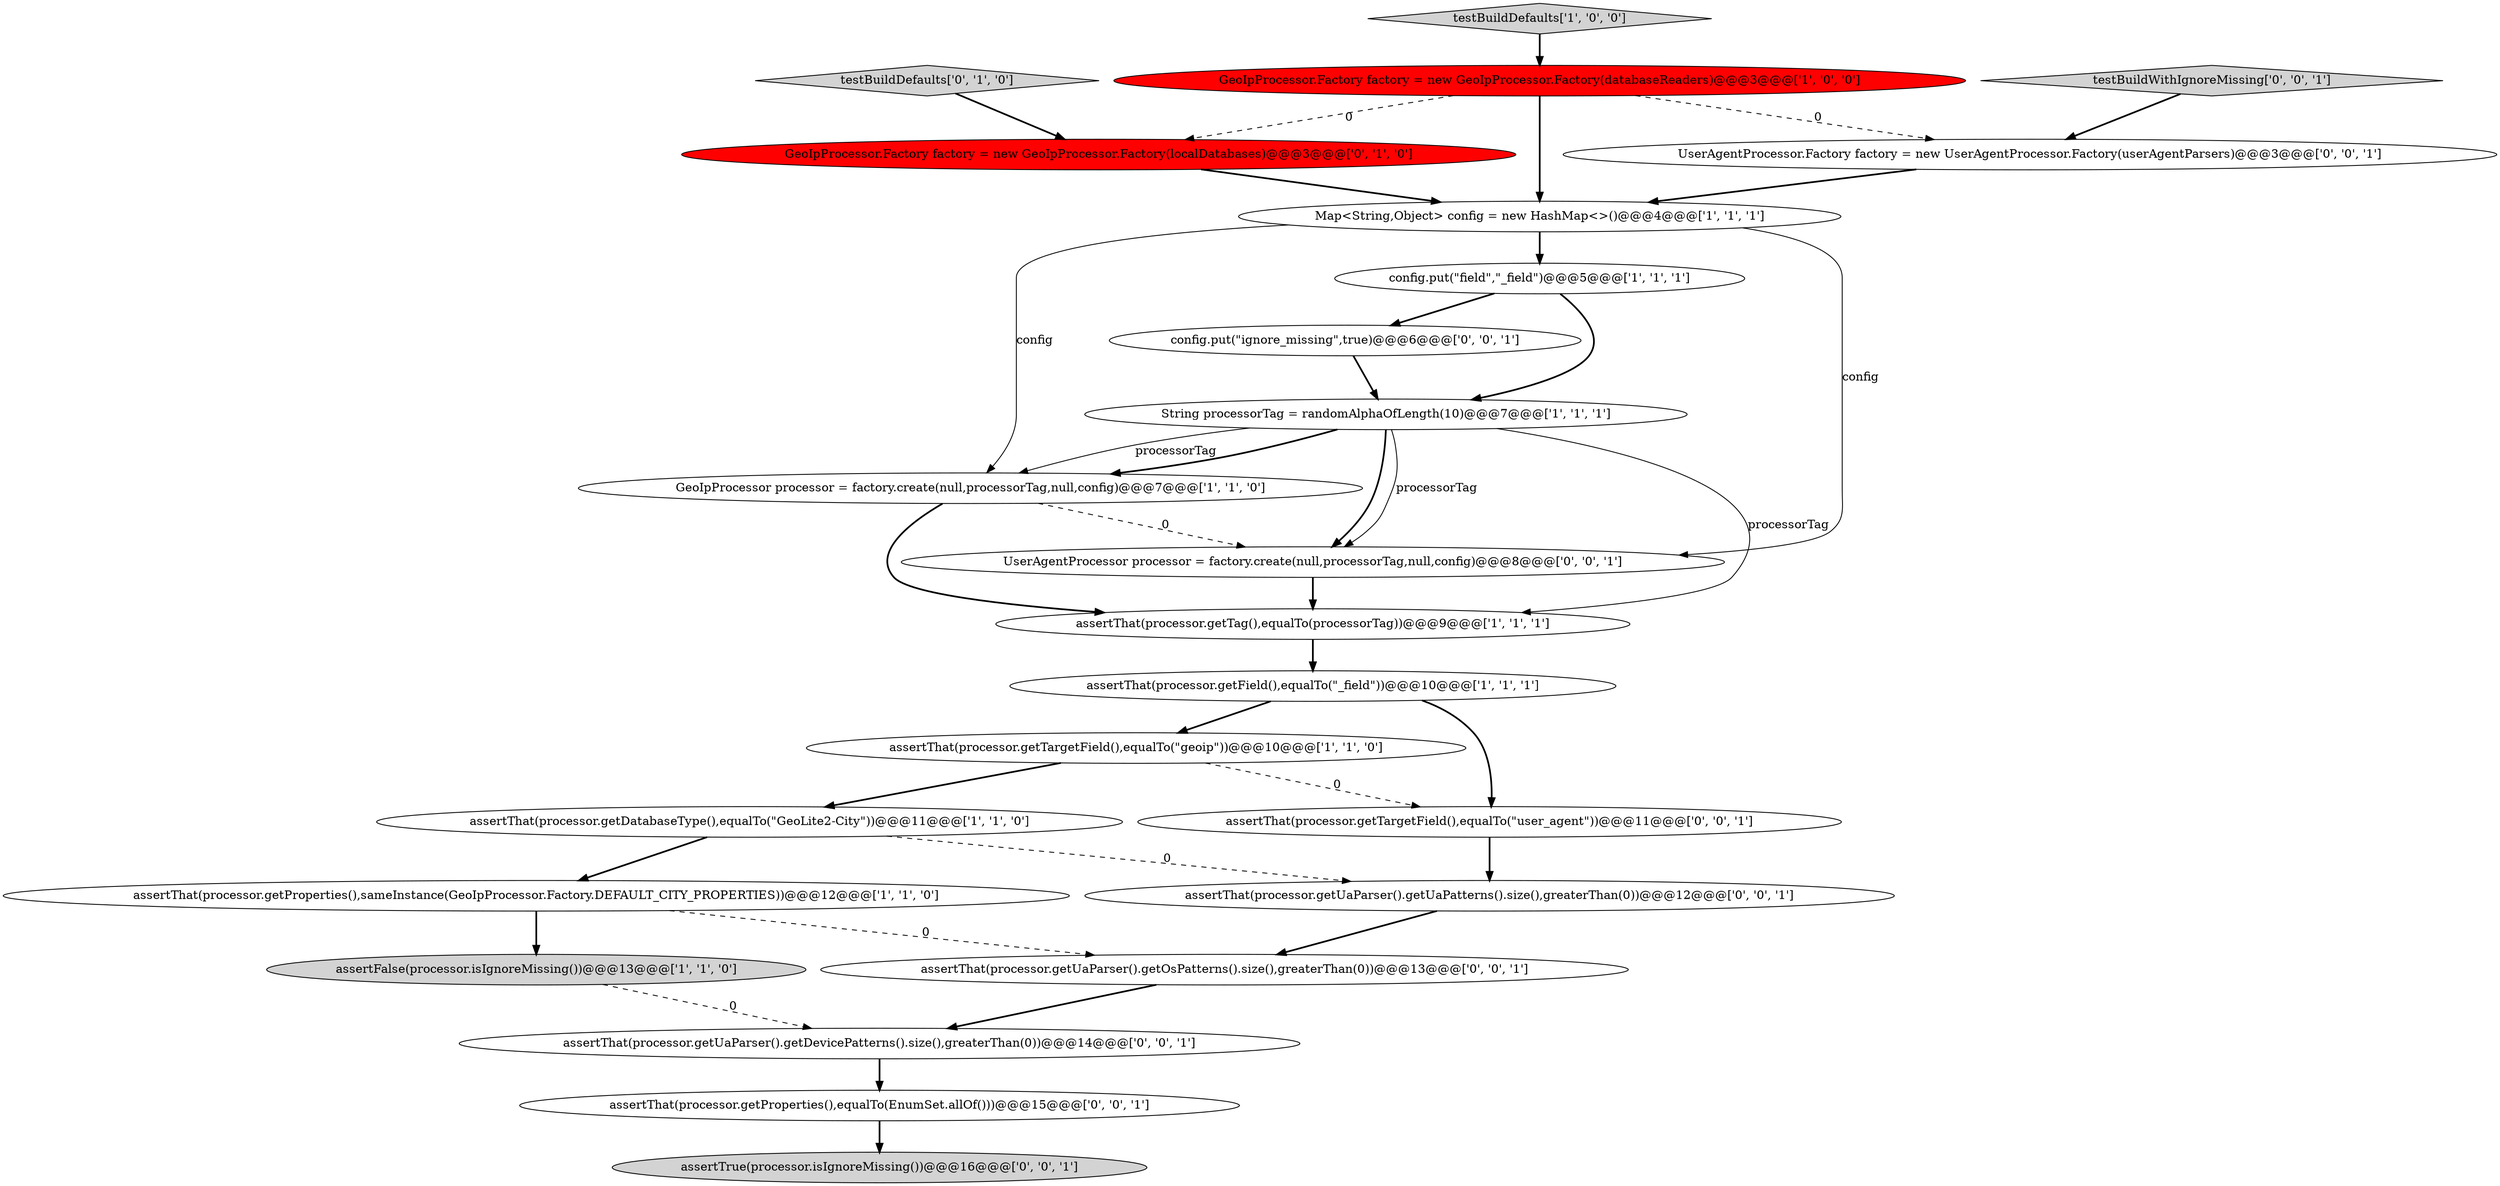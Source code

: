 digraph {
2 [style = filled, label = "assertFalse(processor.isIgnoreMissing())@@@13@@@['1', '1', '0']", fillcolor = lightgray, shape = ellipse image = "AAA0AAABBB1BBB"];
10 [style = filled, label = "assertThat(processor.getProperties(),sameInstance(GeoIpProcessor.Factory.DEFAULT_CITY_PROPERTIES))@@@12@@@['1', '1', '0']", fillcolor = white, shape = ellipse image = "AAA0AAABBB1BBB"];
11 [style = filled, label = "assertThat(processor.getDatabaseType(),equalTo(\"GeoLite2-City\"))@@@11@@@['1', '1', '0']", fillcolor = white, shape = ellipse image = "AAA0AAABBB1BBB"];
12 [style = filled, label = "testBuildDefaults['0', '1', '0']", fillcolor = lightgray, shape = diamond image = "AAA0AAABBB2BBB"];
20 [style = filled, label = "testBuildWithIgnoreMissing['0', '0', '1']", fillcolor = lightgray, shape = diamond image = "AAA0AAABBB3BBB"];
13 [style = filled, label = "GeoIpProcessor.Factory factory = new GeoIpProcessor.Factory(localDatabases)@@@3@@@['0', '1', '0']", fillcolor = red, shape = ellipse image = "AAA1AAABBB2BBB"];
3 [style = filled, label = "config.put(\"field\",\"_field\")@@@5@@@['1', '1', '1']", fillcolor = white, shape = ellipse image = "AAA0AAABBB1BBB"];
1 [style = filled, label = "assertThat(processor.getTag(),equalTo(processorTag))@@@9@@@['1', '1', '1']", fillcolor = white, shape = ellipse image = "AAA0AAABBB1BBB"];
6 [style = filled, label = "GeoIpProcessor processor = factory.create(null,processorTag,null,config)@@@7@@@['1', '1', '0']", fillcolor = white, shape = ellipse image = "AAA0AAABBB1BBB"];
21 [style = filled, label = "assertThat(processor.getUaParser().getOsPatterns().size(),greaterThan(0))@@@13@@@['0', '0', '1']", fillcolor = white, shape = ellipse image = "AAA0AAABBB3BBB"];
0 [style = filled, label = "Map<String,Object> config = new HashMap<>()@@@4@@@['1', '1', '1']", fillcolor = white, shape = ellipse image = "AAA0AAABBB1BBB"];
8 [style = filled, label = "GeoIpProcessor.Factory factory = new GeoIpProcessor.Factory(databaseReaders)@@@3@@@['1', '0', '0']", fillcolor = red, shape = ellipse image = "AAA1AAABBB1BBB"];
17 [style = filled, label = "UserAgentProcessor processor = factory.create(null,processorTag,null,config)@@@8@@@['0', '0', '1']", fillcolor = white, shape = ellipse image = "AAA0AAABBB3BBB"];
9 [style = filled, label = "assertThat(processor.getTargetField(),equalTo(\"geoip\"))@@@10@@@['1', '1', '0']", fillcolor = white, shape = ellipse image = "AAA0AAABBB1BBB"];
23 [style = filled, label = "assertThat(processor.getTargetField(),equalTo(\"user_agent\"))@@@11@@@['0', '0', '1']", fillcolor = white, shape = ellipse image = "AAA0AAABBB3BBB"];
7 [style = filled, label = "testBuildDefaults['1', '0', '0']", fillcolor = lightgray, shape = diamond image = "AAA0AAABBB1BBB"];
22 [style = filled, label = "assertTrue(processor.isIgnoreMissing())@@@16@@@['0', '0', '1']", fillcolor = lightgray, shape = ellipse image = "AAA0AAABBB3BBB"];
14 [style = filled, label = "assertThat(processor.getUaParser().getUaPatterns().size(),greaterThan(0))@@@12@@@['0', '0', '1']", fillcolor = white, shape = ellipse image = "AAA0AAABBB3BBB"];
15 [style = filled, label = "assertThat(processor.getProperties(),equalTo(EnumSet.allOf()))@@@15@@@['0', '0', '1']", fillcolor = white, shape = ellipse image = "AAA0AAABBB3BBB"];
16 [style = filled, label = "assertThat(processor.getUaParser().getDevicePatterns().size(),greaterThan(0))@@@14@@@['0', '0', '1']", fillcolor = white, shape = ellipse image = "AAA0AAABBB3BBB"];
19 [style = filled, label = "config.put(\"ignore_missing\",true)@@@6@@@['0', '0', '1']", fillcolor = white, shape = ellipse image = "AAA0AAABBB3BBB"];
18 [style = filled, label = "UserAgentProcessor.Factory factory = new UserAgentProcessor.Factory(userAgentParsers)@@@3@@@['0', '0', '1']", fillcolor = white, shape = ellipse image = "AAA0AAABBB3BBB"];
5 [style = filled, label = "assertThat(processor.getField(),equalTo(\"_field\"))@@@10@@@['1', '1', '1']", fillcolor = white, shape = ellipse image = "AAA0AAABBB1BBB"];
4 [style = filled, label = "String processorTag = randomAlphaOfLength(10)@@@7@@@['1', '1', '1']", fillcolor = white, shape = ellipse image = "AAA0AAABBB1BBB"];
1->5 [style = bold, label=""];
0->3 [style = bold, label=""];
16->15 [style = bold, label=""];
4->1 [style = solid, label="processorTag"];
10->21 [style = dashed, label="0"];
9->11 [style = bold, label=""];
4->17 [style = bold, label=""];
5->9 [style = bold, label=""];
17->1 [style = bold, label=""];
5->23 [style = bold, label=""];
4->6 [style = bold, label=""];
0->17 [style = solid, label="config"];
6->17 [style = dashed, label="0"];
7->8 [style = bold, label=""];
3->4 [style = bold, label=""];
9->23 [style = dashed, label="0"];
15->22 [style = bold, label=""];
8->13 [style = dashed, label="0"];
23->14 [style = bold, label=""];
8->0 [style = bold, label=""];
20->18 [style = bold, label=""];
6->1 [style = bold, label=""];
12->13 [style = bold, label=""];
4->17 [style = solid, label="processorTag"];
4->6 [style = solid, label="processorTag"];
3->19 [style = bold, label=""];
11->10 [style = bold, label=""];
11->14 [style = dashed, label="0"];
2->16 [style = dashed, label="0"];
21->16 [style = bold, label=""];
8->18 [style = dashed, label="0"];
10->2 [style = bold, label=""];
19->4 [style = bold, label=""];
18->0 [style = bold, label=""];
14->21 [style = bold, label=""];
13->0 [style = bold, label=""];
0->6 [style = solid, label="config"];
}
